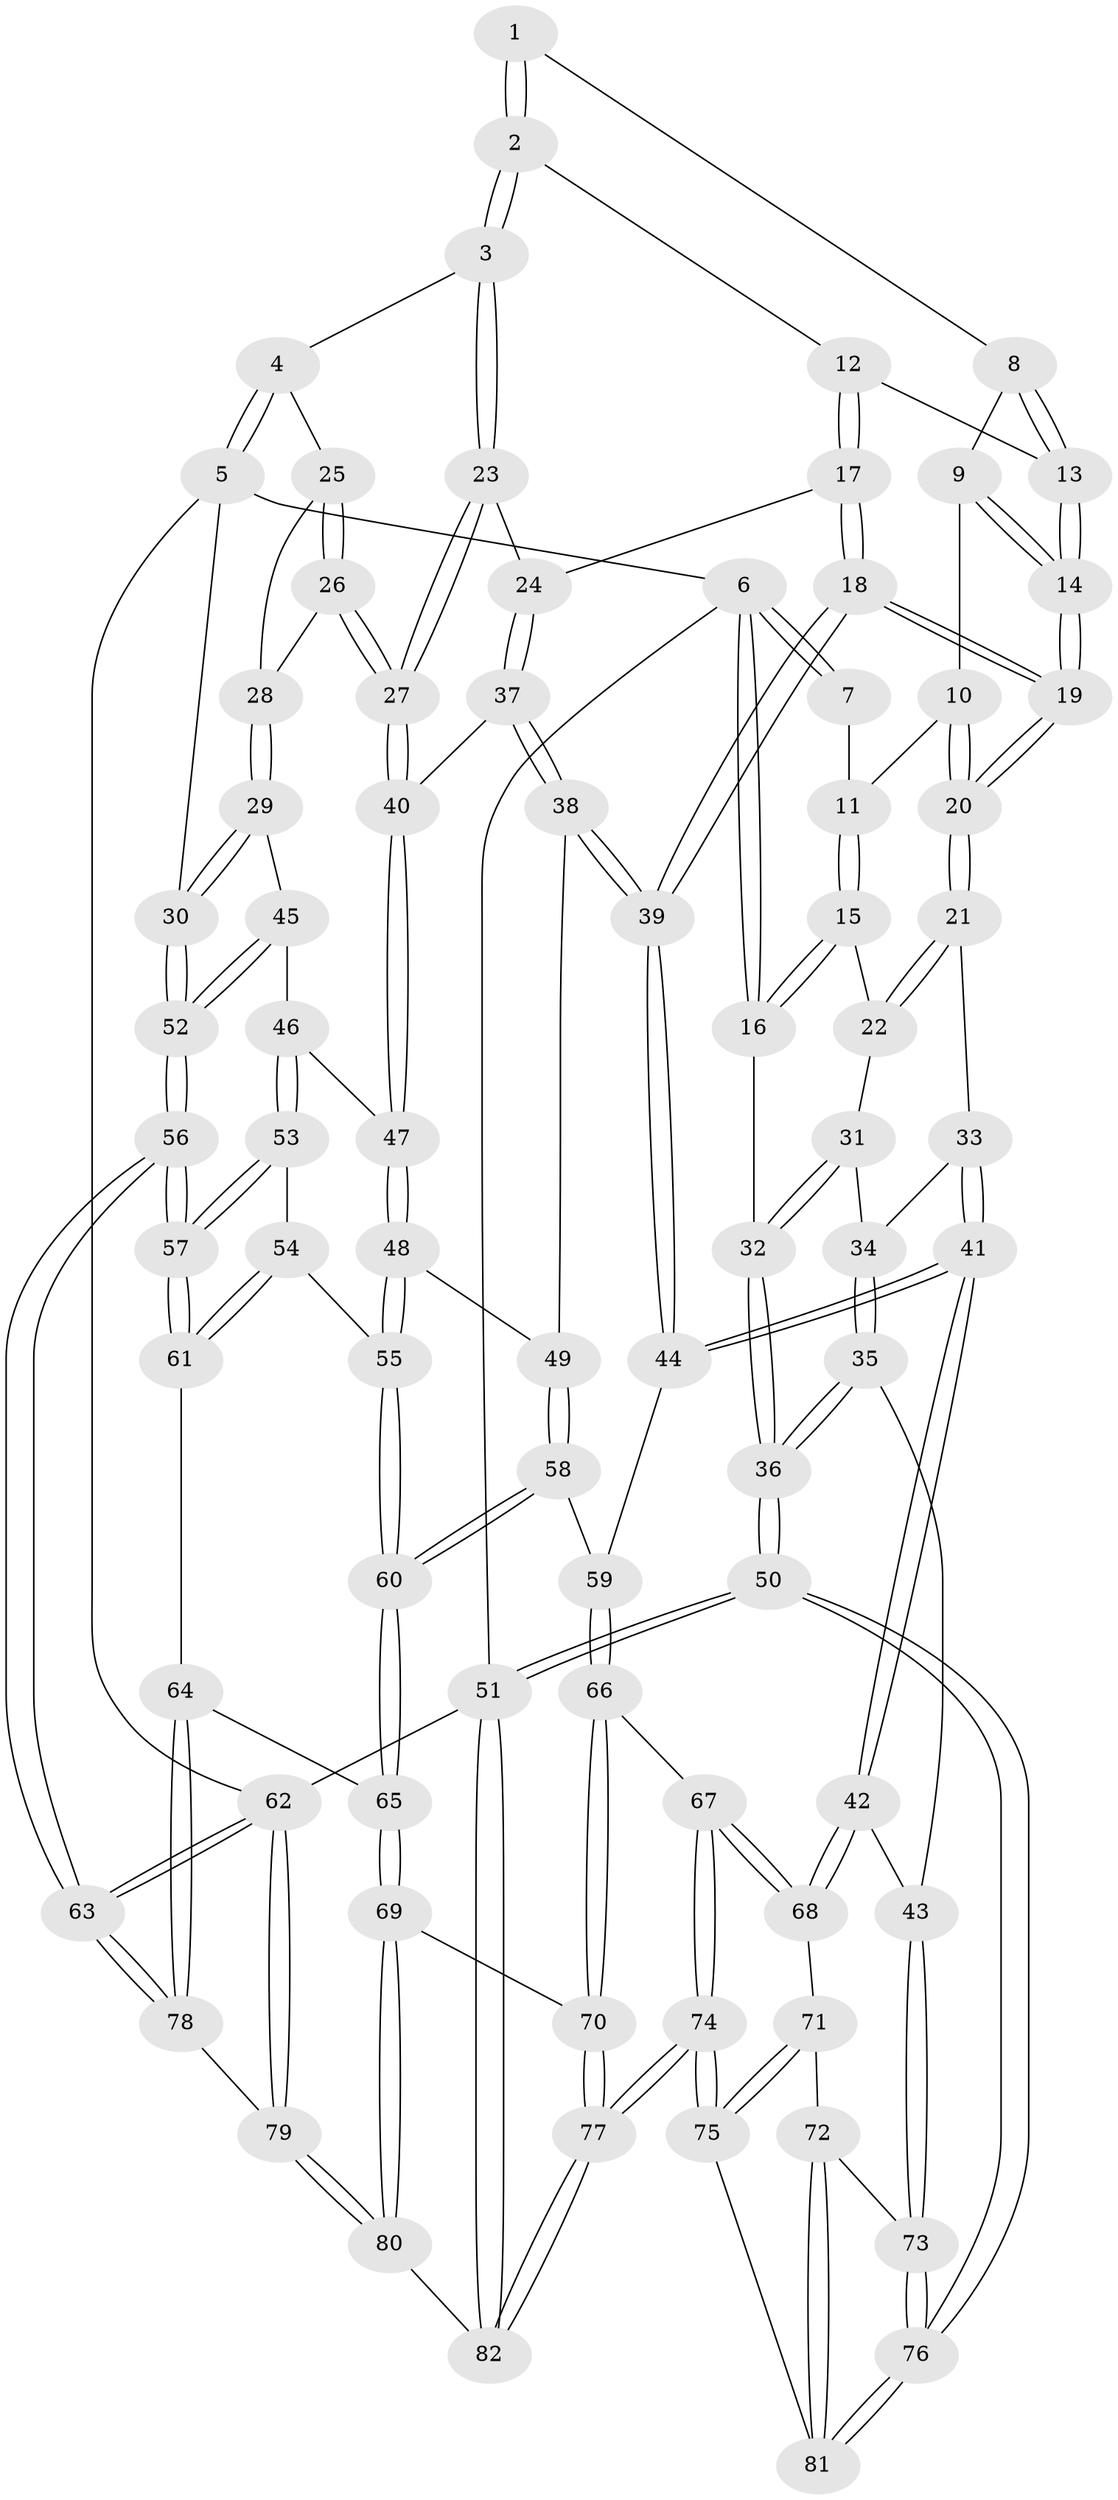 // coarse degree distribution, {4: 0.30612244897959184, 7: 0.08163265306122448, 3: 0.12244897959183673, 5: 0.3673469387755102, 6: 0.12244897959183673}
// Generated by graph-tools (version 1.1) at 2025/04/03/04/25 22:04:54]
// undirected, 82 vertices, 202 edges
graph export_dot {
graph [start="1"]
  node [color=gray90,style=filled];
  1 [pos="+0.46795325593851195+0"];
  2 [pos="+0.6766183674875311+0"];
  3 [pos="+0.7468014993782864+0"];
  4 [pos="+0.8307872093574911+0"];
  5 [pos="+1+0"];
  6 [pos="+0+0"];
  7 [pos="+0.17804710381434763+0"];
  8 [pos="+0.3718613532174898+0.033302121903314656"];
  9 [pos="+0.366114983003778+0.03575025376295892"];
  10 [pos="+0.2878379338273259+0.03958228881209483"];
  11 [pos="+0.1873862027126065+0"];
  12 [pos="+0.4933844727140084+0.024103547189472347"];
  13 [pos="+0.47691470826558535+0.03580846025817657"];
  14 [pos="+0.4125775548130065+0.11262190062573632"];
  15 [pos="+0.1148729132525615+0.08702949782227609"];
  16 [pos="+0+0.12206092356323485"];
  17 [pos="+0.5103800295025506+0.23971441804441035"];
  18 [pos="+0.38905288319302894+0.2696793297536451"];
  19 [pos="+0.34995421024968554+0.2245275757161092"];
  20 [pos="+0.3444712303033455+0.22161719230085278"];
  21 [pos="+0.18427422340525396+0.22033576219123907"];
  22 [pos="+0.1360809369037614+0.16209335780692313"];
  23 [pos="+0.6736750387751345+0.08925949586001247"];
  24 [pos="+0.558787146729869+0.239605262951716"];
  25 [pos="+0.851083626528363+0"];
  26 [pos="+0.8124039727080323+0.3237955912565006"];
  27 [pos="+0.7991655862705528+0.33005454357759484"];
  28 [pos="+0.9449965277828857+0.30058587208126814"];
  29 [pos="+1+0.32350954537254833"];
  30 [pos="+1+0.33360903424598315"];
  31 [pos="+0+0.2472059039494606"];
  32 [pos="+0+0.24562237986554622"];
  33 [pos="+0.16013432907920777+0.26899863948395525"];
  34 [pos="+0.06417857659056472+0.2974326080874122"];
  35 [pos="+0.01570050311928607+0.5985128928057113"];
  36 [pos="+0+0.6234750888441116"];
  37 [pos="+0.6605374772849717+0.3637261963151322"];
  38 [pos="+0.5119748688751945+0.48936214280862583"];
  39 [pos="+0.36648635272001445+0.49745376704413236"];
  40 [pos="+0.7563032207466637+0.3788790213759894"];
  41 [pos="+0.1726422244131764+0.5765384187325461"];
  42 [pos="+0.16827179531187605+0.5787708713750583"];
  43 [pos="+0.04827059055654668+0.597880171423766"];
  44 [pos="+0.3207642687593113+0.5476401629085718"];
  45 [pos="+0.8715832399486928+0.4890180828663308"];
  46 [pos="+0.815941764009886+0.4998993396900151"];
  47 [pos="+0.764458966500736+0.41545756341226614"];
  48 [pos="+0.644147636425138+0.5639851446091635"];
  49 [pos="+0.5952243997993142+0.5553131723076965"];
  50 [pos="+0+1"];
  51 [pos="+0+1"];
  52 [pos="+1+0.5186022983635464"];
  53 [pos="+0.8176232259232551+0.5147400019143124"];
  54 [pos="+0.7583995995577915+0.62390375659696"];
  55 [pos="+0.6984724289807838+0.6301913584692158"];
  56 [pos="+1+0.7733094156629569"];
  57 [pos="+1+0.727192581444784"];
  58 [pos="+0.5619863900550665+0.7160205811301913"];
  59 [pos="+0.42085567953749536+0.6827130041745385"];
  60 [pos="+0.6173639604843872+0.754343275608238"];
  61 [pos="+0.8244683043648442+0.7132965182509664"];
  62 [pos="+1+1"];
  63 [pos="+1+1"];
  64 [pos="+0.7288492443015856+0.8077288097806813"];
  65 [pos="+0.624683207052669+0.7721716984465259"];
  66 [pos="+0.4110963026673541+0.7889551361557829"];
  67 [pos="+0.34107132437708754+0.8350246675116241"];
  68 [pos="+0.23947122439570176+0.7872658345172022"];
  69 [pos="+0.5800802914235655+0.8520389038392705"];
  70 [pos="+0.451592389186546+0.8520540305850072"];
  71 [pos="+0.23908792226424191+0.7893783639978236"];
  72 [pos="+0.1631356825825473+0.875311981083877"];
  73 [pos="+0.1464653678311427+0.8693136447091239"];
  74 [pos="+0.30395537801660427+0.9958017141571862"];
  75 [pos="+0.2551240881400954+0.9527140987191229"];
  76 [pos="+0+0.9954274075646522"];
  77 [pos="+0.37945154756192656+1"];
  78 [pos="+0.7301614912757979+0.8103288906812341"];
  79 [pos="+0.7289108985606638+1"];
  80 [pos="+0.6116317224962704+1"];
  81 [pos="+0.21890315199724492+0.9408284970896335"];
  82 [pos="+0.3936031060667348+1"];
  1 -- 2;
  1 -- 2;
  1 -- 8;
  2 -- 3;
  2 -- 3;
  2 -- 12;
  3 -- 4;
  3 -- 23;
  3 -- 23;
  4 -- 5;
  4 -- 5;
  4 -- 25;
  5 -- 6;
  5 -- 30;
  5 -- 62;
  6 -- 7;
  6 -- 7;
  6 -- 16;
  6 -- 16;
  6 -- 51;
  7 -- 11;
  8 -- 9;
  8 -- 13;
  8 -- 13;
  9 -- 10;
  9 -- 14;
  9 -- 14;
  10 -- 11;
  10 -- 20;
  10 -- 20;
  11 -- 15;
  11 -- 15;
  12 -- 13;
  12 -- 17;
  12 -- 17;
  13 -- 14;
  13 -- 14;
  14 -- 19;
  14 -- 19;
  15 -- 16;
  15 -- 16;
  15 -- 22;
  16 -- 32;
  17 -- 18;
  17 -- 18;
  17 -- 24;
  18 -- 19;
  18 -- 19;
  18 -- 39;
  18 -- 39;
  19 -- 20;
  19 -- 20;
  20 -- 21;
  20 -- 21;
  21 -- 22;
  21 -- 22;
  21 -- 33;
  22 -- 31;
  23 -- 24;
  23 -- 27;
  23 -- 27;
  24 -- 37;
  24 -- 37;
  25 -- 26;
  25 -- 26;
  25 -- 28;
  26 -- 27;
  26 -- 27;
  26 -- 28;
  27 -- 40;
  27 -- 40;
  28 -- 29;
  28 -- 29;
  29 -- 30;
  29 -- 30;
  29 -- 45;
  30 -- 52;
  30 -- 52;
  31 -- 32;
  31 -- 32;
  31 -- 34;
  32 -- 36;
  32 -- 36;
  33 -- 34;
  33 -- 41;
  33 -- 41;
  34 -- 35;
  34 -- 35;
  35 -- 36;
  35 -- 36;
  35 -- 43;
  36 -- 50;
  36 -- 50;
  37 -- 38;
  37 -- 38;
  37 -- 40;
  38 -- 39;
  38 -- 39;
  38 -- 49;
  39 -- 44;
  39 -- 44;
  40 -- 47;
  40 -- 47;
  41 -- 42;
  41 -- 42;
  41 -- 44;
  41 -- 44;
  42 -- 43;
  42 -- 68;
  42 -- 68;
  43 -- 73;
  43 -- 73;
  44 -- 59;
  45 -- 46;
  45 -- 52;
  45 -- 52;
  46 -- 47;
  46 -- 53;
  46 -- 53;
  47 -- 48;
  47 -- 48;
  48 -- 49;
  48 -- 55;
  48 -- 55;
  49 -- 58;
  49 -- 58;
  50 -- 51;
  50 -- 51;
  50 -- 76;
  50 -- 76;
  51 -- 82;
  51 -- 82;
  51 -- 62;
  52 -- 56;
  52 -- 56;
  53 -- 54;
  53 -- 57;
  53 -- 57;
  54 -- 55;
  54 -- 61;
  54 -- 61;
  55 -- 60;
  55 -- 60;
  56 -- 57;
  56 -- 57;
  56 -- 63;
  56 -- 63;
  57 -- 61;
  57 -- 61;
  58 -- 59;
  58 -- 60;
  58 -- 60;
  59 -- 66;
  59 -- 66;
  60 -- 65;
  60 -- 65;
  61 -- 64;
  62 -- 63;
  62 -- 63;
  62 -- 79;
  62 -- 79;
  63 -- 78;
  63 -- 78;
  64 -- 65;
  64 -- 78;
  64 -- 78;
  65 -- 69;
  65 -- 69;
  66 -- 67;
  66 -- 70;
  66 -- 70;
  67 -- 68;
  67 -- 68;
  67 -- 74;
  67 -- 74;
  68 -- 71;
  69 -- 70;
  69 -- 80;
  69 -- 80;
  70 -- 77;
  70 -- 77;
  71 -- 72;
  71 -- 75;
  71 -- 75;
  72 -- 73;
  72 -- 81;
  72 -- 81;
  73 -- 76;
  73 -- 76;
  74 -- 75;
  74 -- 75;
  74 -- 77;
  74 -- 77;
  75 -- 81;
  76 -- 81;
  76 -- 81;
  77 -- 82;
  77 -- 82;
  78 -- 79;
  79 -- 80;
  79 -- 80;
  80 -- 82;
}
